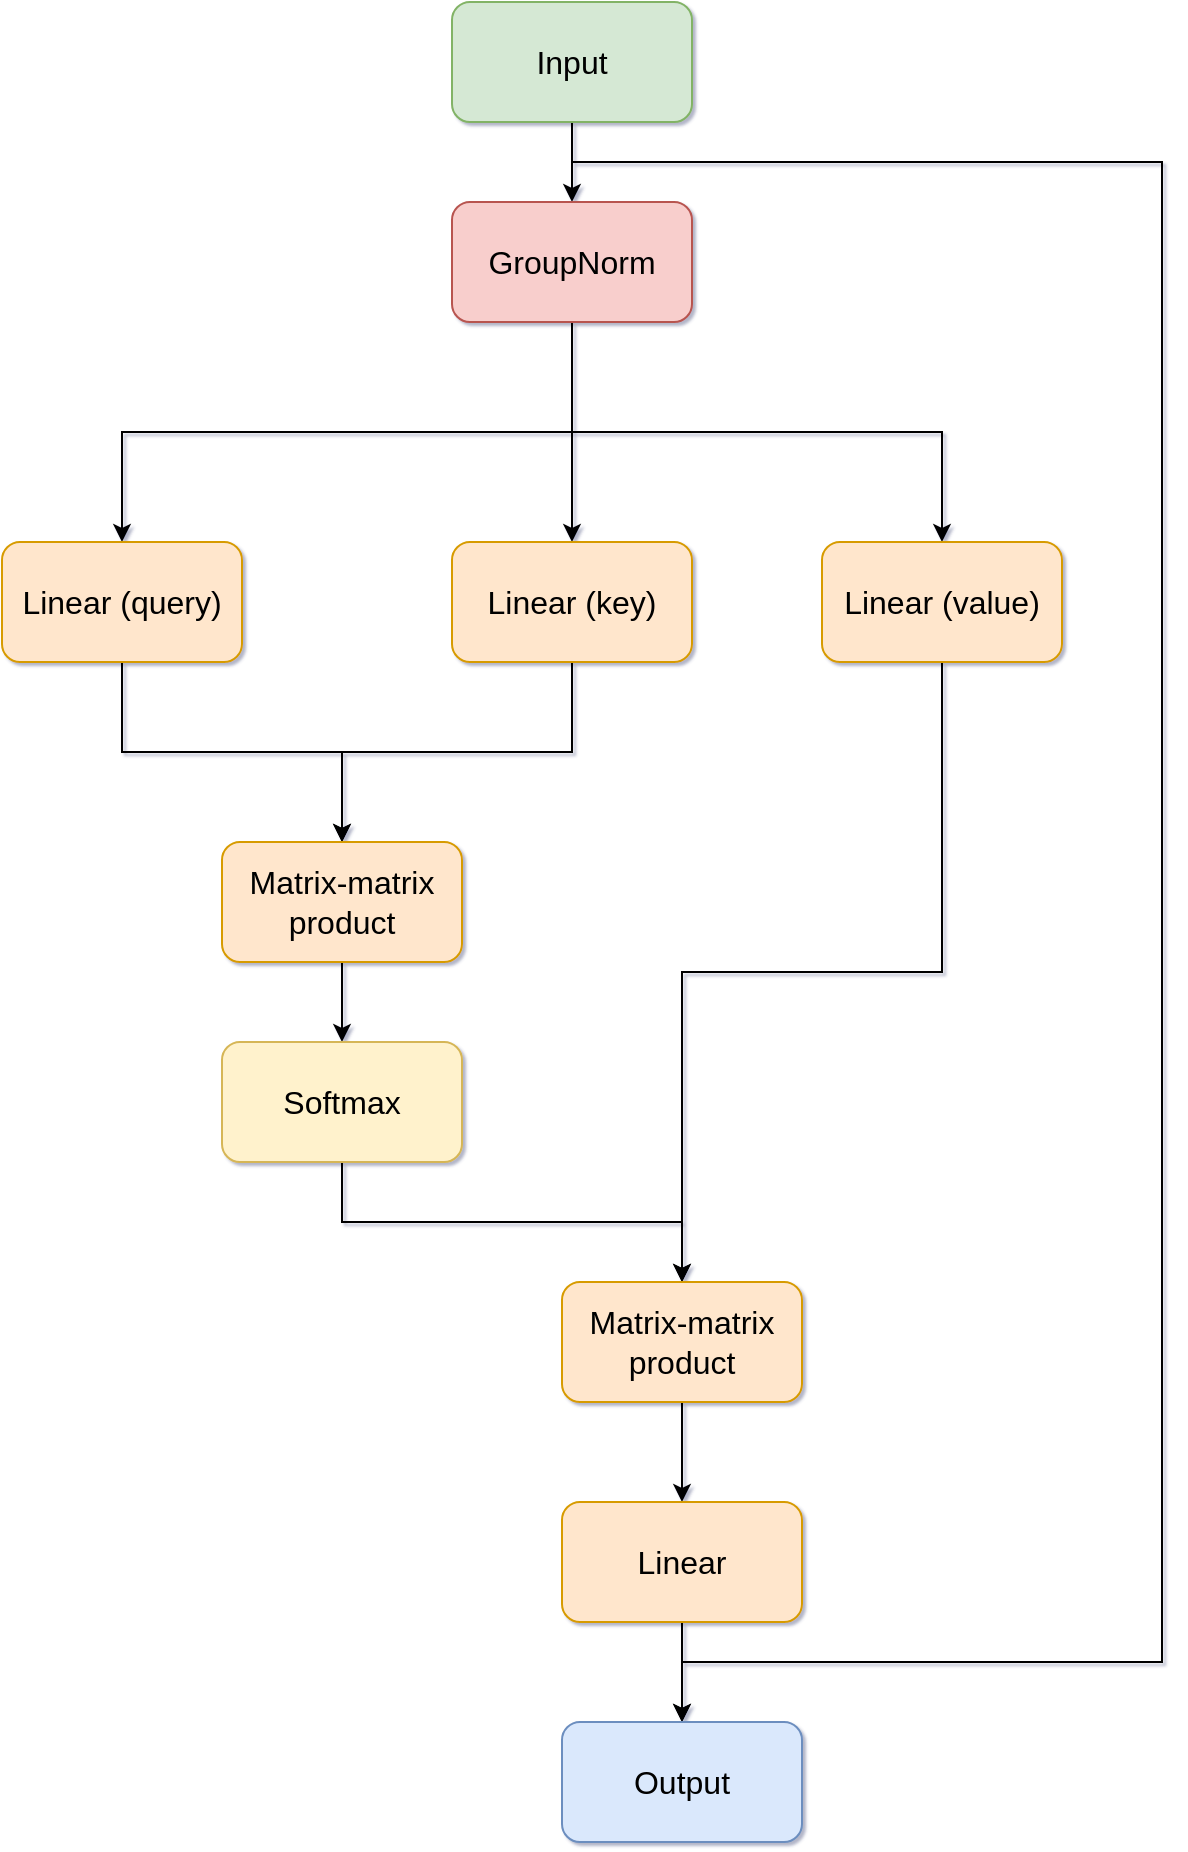 <mxfile version="21.8.0" type="device">
  <diagram name="Page-1" id="SAd2YB6H9WKSMiH_VjTO">
    <mxGraphModel dx="2062" dy="1092" grid="1" gridSize="10" guides="1" tooltips="1" connect="1" arrows="1" fold="1" page="1" pageScale="1" pageWidth="850" pageHeight="1100" math="0" shadow="1">
      <root>
        <mxCell id="0" />
        <mxCell id="1" parent="0" />
        <mxCell id="6wzl9RxaAIyeqoq6xlUR-22" style="edgeStyle=orthogonalEdgeStyle;rounded=0;orthogonalLoop=1;jettySize=auto;html=1;exitX=0.5;exitY=1;exitDx=0;exitDy=0;entryX=0.5;entryY=0;entryDx=0;entryDy=0;fontSize=16;" parent="1" source="6wzl9RxaAIyeqoq6xlUR-1" target="6wzl9RxaAIyeqoq6xlUR-2" edge="1">
          <mxGeometry relative="1" as="geometry" />
        </mxCell>
        <mxCell id="6wzl9RxaAIyeqoq6xlUR-23" style="edgeStyle=orthogonalEdgeStyle;rounded=0;orthogonalLoop=1;jettySize=auto;html=1;exitX=0.5;exitY=1;exitDx=0;exitDy=0;entryX=0.5;entryY=0;entryDx=0;entryDy=0;fontSize=16;" parent="1" source="6wzl9RxaAIyeqoq6xlUR-1" target="6wzl9RxaAIyeqoq6xlUR-20" edge="1">
          <mxGeometry relative="1" as="geometry">
            <Array as="points">
              <mxPoint x="425" y="120" />
              <mxPoint x="720" y="120" />
              <mxPoint x="720" y="870" />
              <mxPoint x="480" y="870" />
            </Array>
          </mxGeometry>
        </mxCell>
        <mxCell id="6wzl9RxaAIyeqoq6xlUR-1" value="Input" style="rounded=1;whiteSpace=wrap;html=1;fillColor=#d5e8d4;strokeColor=#82b366;fontSize=16;" parent="1" vertex="1">
          <mxGeometry x="365" y="40" width="120" height="60" as="geometry" />
        </mxCell>
        <mxCell id="6wzl9RxaAIyeqoq6xlUR-7" style="edgeStyle=orthogonalEdgeStyle;rounded=0;orthogonalLoop=1;jettySize=auto;html=1;exitX=0.5;exitY=1;exitDx=0;exitDy=0;entryX=0.5;entryY=0;entryDx=0;entryDy=0;fontSize=16;" parent="1" source="6wzl9RxaAIyeqoq6xlUR-2" target="6wzl9RxaAIyeqoq6xlUR-3" edge="1">
          <mxGeometry relative="1" as="geometry" />
        </mxCell>
        <mxCell id="6wzl9RxaAIyeqoq6xlUR-8" style="edgeStyle=orthogonalEdgeStyle;rounded=0;orthogonalLoop=1;jettySize=auto;html=1;exitX=0.5;exitY=1;exitDx=0;exitDy=0;fontSize=16;" parent="1" source="6wzl9RxaAIyeqoq6xlUR-2" target="6wzl9RxaAIyeqoq6xlUR-5" edge="1">
          <mxGeometry relative="1" as="geometry" />
        </mxCell>
        <mxCell id="6wzl9RxaAIyeqoq6xlUR-9" style="edgeStyle=orthogonalEdgeStyle;rounded=0;orthogonalLoop=1;jettySize=auto;html=1;exitX=0.5;exitY=1;exitDx=0;exitDy=0;fontSize=16;" parent="1" source="6wzl9RxaAIyeqoq6xlUR-2" target="6wzl9RxaAIyeqoq6xlUR-4" edge="1">
          <mxGeometry relative="1" as="geometry" />
        </mxCell>
        <mxCell id="6wzl9RxaAIyeqoq6xlUR-2" value="GroupNorm" style="rounded=1;whiteSpace=wrap;html=1;fillColor=#f8cecc;strokeColor=#b85450;fontSize=16;" parent="1" vertex="1">
          <mxGeometry x="365" y="140" width="120" height="60" as="geometry" />
        </mxCell>
        <mxCell id="6wzl9RxaAIyeqoq6xlUR-12" style="edgeStyle=orthogonalEdgeStyle;rounded=0;orthogonalLoop=1;jettySize=auto;html=1;exitX=0.5;exitY=1;exitDx=0;exitDy=0;entryX=0.5;entryY=0;entryDx=0;entryDy=0;fontSize=16;" parent="1" source="6wzl9RxaAIyeqoq6xlUR-3" target="6wzl9RxaAIyeqoq6xlUR-10" edge="1">
          <mxGeometry relative="1" as="geometry">
            <mxPoint x="320" y="460" as="targetPoint" />
          </mxGeometry>
        </mxCell>
        <mxCell id="6wzl9RxaAIyeqoq6xlUR-3" value="Linear (key)" style="rounded=1;whiteSpace=wrap;html=1;fillColor=#ffe6cc;strokeColor=#d79b00;fontSize=16;" parent="1" vertex="1">
          <mxGeometry x="365" y="310" width="120" height="60" as="geometry" />
        </mxCell>
        <mxCell id="6wzl9RxaAIyeqoq6xlUR-11" style="edgeStyle=orthogonalEdgeStyle;rounded=0;orthogonalLoop=1;jettySize=auto;html=1;exitX=0.5;exitY=1;exitDx=0;exitDy=0;entryX=0.5;entryY=0;entryDx=0;entryDy=0;fontSize=16;" parent="1" source="6wzl9RxaAIyeqoq6xlUR-4" target="6wzl9RxaAIyeqoq6xlUR-10" edge="1">
          <mxGeometry relative="1" as="geometry" />
        </mxCell>
        <mxCell id="6wzl9RxaAIyeqoq6xlUR-4" value="Linear (query)" style="rounded=1;whiteSpace=wrap;html=1;fillColor=#ffe6cc;strokeColor=#d79b00;fontSize=16;" parent="1" vertex="1">
          <mxGeometry x="140" y="310" width="120" height="60" as="geometry" />
        </mxCell>
        <mxCell id="6wzl9RxaAIyeqoq6xlUR-16" style="edgeStyle=orthogonalEdgeStyle;rounded=0;orthogonalLoop=1;jettySize=auto;html=1;exitX=0.5;exitY=1;exitDx=0;exitDy=0;entryX=0.5;entryY=0;entryDx=0;entryDy=0;fontSize=16;" parent="1" source="6wzl9RxaAIyeqoq6xlUR-5" target="6wzl9RxaAIyeqoq6xlUR-15" edge="1">
          <mxGeometry relative="1" as="geometry" />
        </mxCell>
        <mxCell id="6wzl9RxaAIyeqoq6xlUR-5" value="Linear (value)" style="rounded=1;whiteSpace=wrap;html=1;fillColor=#ffe6cc;strokeColor=#d79b00;fontSize=16;" parent="1" vertex="1">
          <mxGeometry x="550" y="310" width="120" height="60" as="geometry" />
        </mxCell>
        <mxCell id="6wzl9RxaAIyeqoq6xlUR-14" style="edgeStyle=orthogonalEdgeStyle;rounded=0;orthogonalLoop=1;jettySize=auto;html=1;exitX=0.5;exitY=1;exitDx=0;exitDy=0;entryX=0.5;entryY=0;entryDx=0;entryDy=0;fontSize=16;" parent="1" source="6wzl9RxaAIyeqoq6xlUR-10" target="6wzl9RxaAIyeqoq6xlUR-13" edge="1">
          <mxGeometry relative="1" as="geometry" />
        </mxCell>
        <mxCell id="6wzl9RxaAIyeqoq6xlUR-10" value="Matrix-matrix product" style="rounded=1;whiteSpace=wrap;html=1;fillColor=#ffe6cc;strokeColor=#d79b00;fontSize=16;" parent="1" vertex="1">
          <mxGeometry x="250" y="460" width="120" height="60" as="geometry" />
        </mxCell>
        <mxCell id="6wzl9RxaAIyeqoq6xlUR-17" style="edgeStyle=orthogonalEdgeStyle;rounded=0;orthogonalLoop=1;jettySize=auto;html=1;exitX=0.5;exitY=1;exitDx=0;exitDy=0;entryX=0.5;entryY=0;entryDx=0;entryDy=0;fontSize=16;" parent="1" source="6wzl9RxaAIyeqoq6xlUR-13" target="6wzl9RxaAIyeqoq6xlUR-15" edge="1">
          <mxGeometry relative="1" as="geometry" />
        </mxCell>
        <mxCell id="6wzl9RxaAIyeqoq6xlUR-13" value="Softmax" style="rounded=1;whiteSpace=wrap;html=1;fillColor=#fff2cc;strokeColor=#d6b656;fontSize=16;" parent="1" vertex="1">
          <mxGeometry x="250" y="560" width="120" height="60" as="geometry" />
        </mxCell>
        <mxCell id="6wzl9RxaAIyeqoq6xlUR-19" style="edgeStyle=orthogonalEdgeStyle;rounded=0;orthogonalLoop=1;jettySize=auto;html=1;exitX=0.5;exitY=1;exitDx=0;exitDy=0;entryX=0.5;entryY=0;entryDx=0;entryDy=0;fontSize=16;" parent="1" source="6wzl9RxaAIyeqoq6xlUR-15" target="6wzl9RxaAIyeqoq6xlUR-18" edge="1">
          <mxGeometry relative="1" as="geometry" />
        </mxCell>
        <mxCell id="6wzl9RxaAIyeqoq6xlUR-15" value="Matrix-matrix product" style="rounded=1;whiteSpace=wrap;html=1;fillColor=#ffe6cc;strokeColor=#d79b00;fontSize=16;" parent="1" vertex="1">
          <mxGeometry x="420" y="680" width="120" height="60" as="geometry" />
        </mxCell>
        <mxCell id="6wzl9RxaAIyeqoq6xlUR-21" style="edgeStyle=orthogonalEdgeStyle;rounded=0;orthogonalLoop=1;jettySize=auto;html=1;exitX=0.5;exitY=1;exitDx=0;exitDy=0;entryX=0.5;entryY=0;entryDx=0;entryDy=0;fontSize=16;" parent="1" source="6wzl9RxaAIyeqoq6xlUR-18" target="6wzl9RxaAIyeqoq6xlUR-20" edge="1">
          <mxGeometry relative="1" as="geometry" />
        </mxCell>
        <mxCell id="6wzl9RxaAIyeqoq6xlUR-18" value="&lt;div style=&quot;font-size: 16px;&quot;&gt;Linear&lt;/div&gt;" style="rounded=1;whiteSpace=wrap;html=1;fillColor=#ffe6cc;strokeColor=#d79b00;fontSize=16;" parent="1" vertex="1">
          <mxGeometry x="420" y="790" width="120" height="60" as="geometry" />
        </mxCell>
        <mxCell id="6wzl9RxaAIyeqoq6xlUR-20" value="Output" style="rounded=1;whiteSpace=wrap;html=1;fillColor=#dae8fc;strokeColor=#6c8ebf;fontSize=16;" parent="1" vertex="1">
          <mxGeometry x="420" y="900" width="120" height="60" as="geometry" />
        </mxCell>
      </root>
    </mxGraphModel>
  </diagram>
</mxfile>
